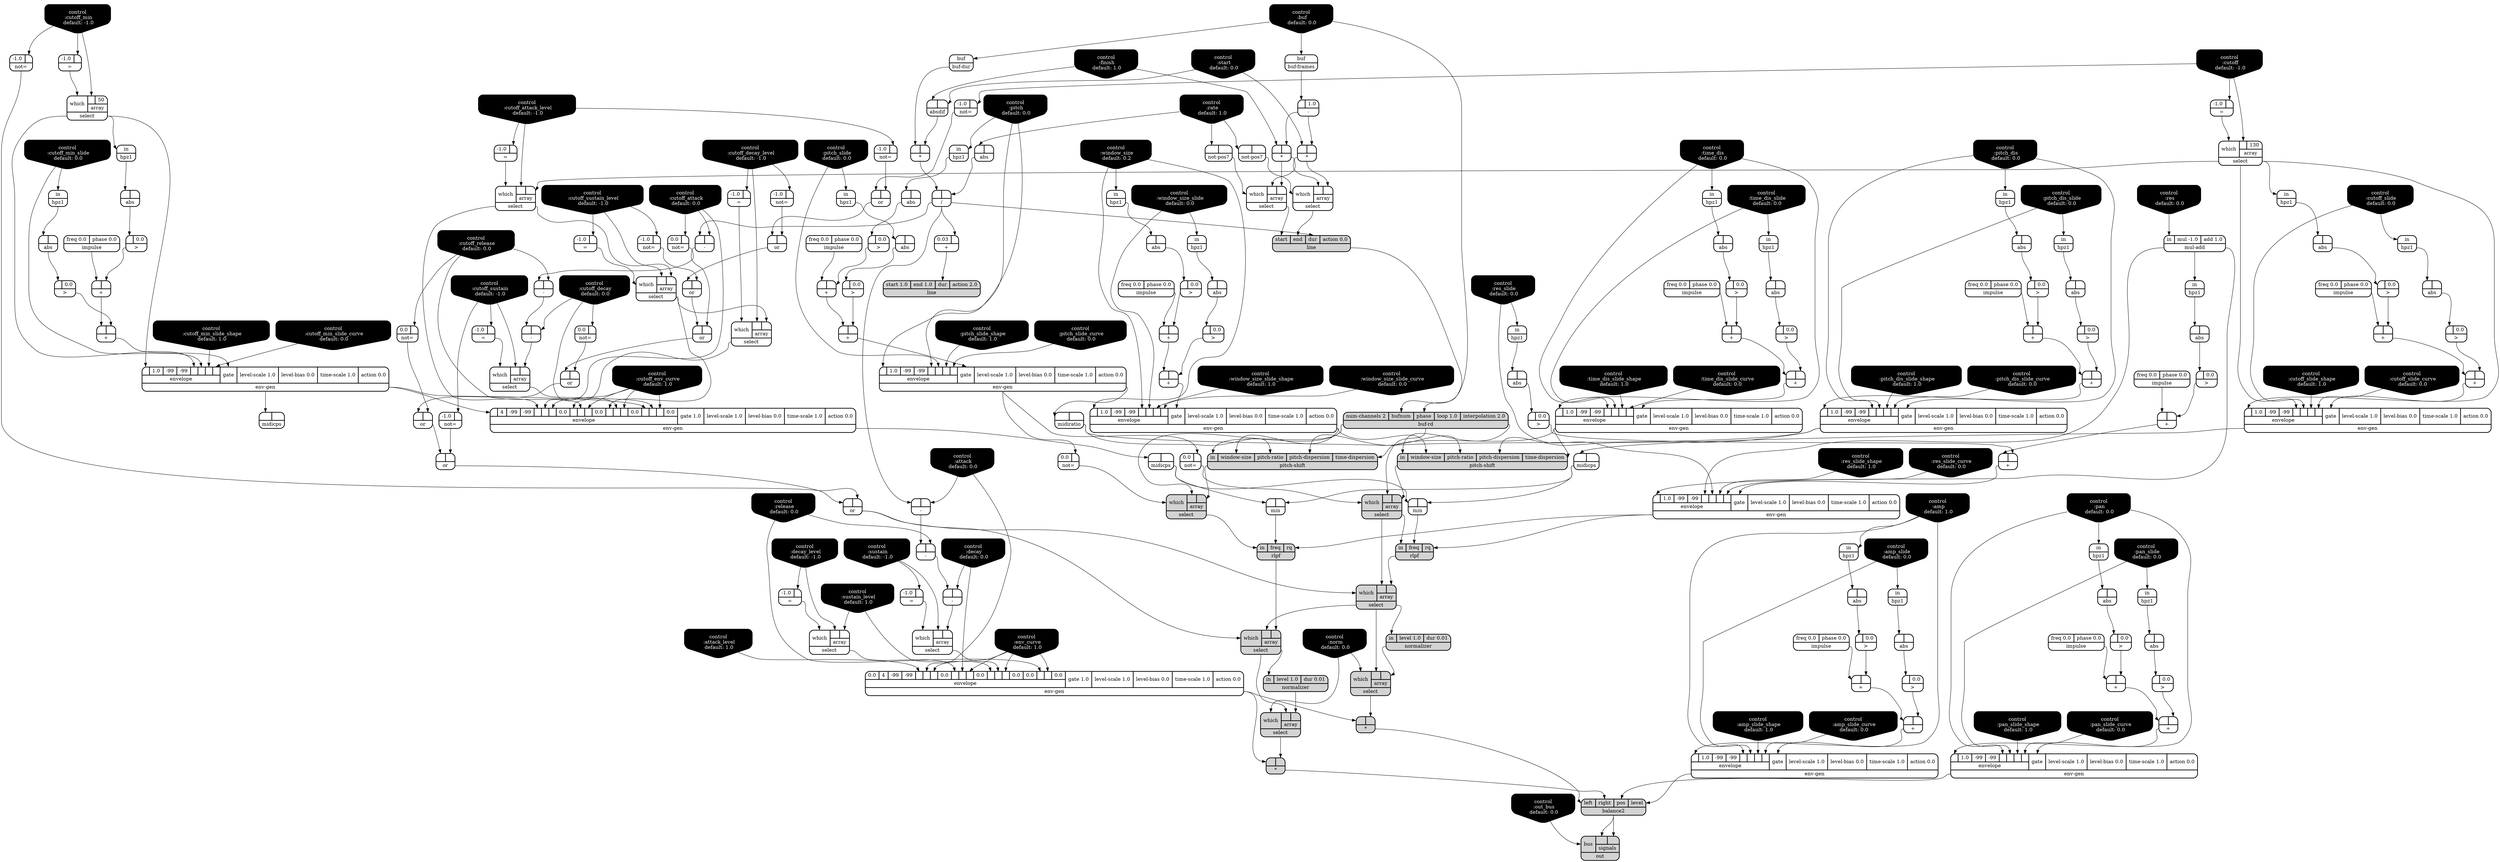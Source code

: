 digraph synthdef {
76 [label = "{{ <a> |<b> } |<__UG_NAME__>* }" style="bold, rounded" shape=record rankdir=LR];
77 [label = "{{ <a> |<b> } |<__UG_NAME__>* }" style="bold, rounded" shape=record rankdir=LR];
83 [label = "{{ <a> |<b> } |<__UG_NAME__>* }" style="bold, rounded" shape=record rankdir=LR];
222 [label = "{{ <a> |<b> } |<__UG_NAME__>* }" style="filled, bold, rounded"  shape=record rankdir=LR];
223 [label = "{{ <a> |<b> } |<__UG_NAME__>* }" style="filled, bold, rounded"  shape=record rankdir=LR];
66 [label = "{{ <a> |<b> } |<__UG_NAME__>+ }" style="bold, rounded" shape=record rankdir=LR];
70 [label = "{{ <a> |<b> } |<__UG_NAME__>+ }" style="bold, rounded" shape=record rankdir=LR];
92 [label = "{{ <a> |<b> } |<__UG_NAME__>+ }" style="bold, rounded" shape=record rankdir=LR];
96 [label = "{{ <a> |<b> } |<__UG_NAME__>+ }" style="bold, rounded" shape=record rankdir=LR];
103 [label = "{{ <a> |<b> } |<__UG_NAME__>+ }" style="bold, rounded" shape=record rankdir=LR];
107 [label = "{{ <a> |<b> } |<__UG_NAME__>+ }" style="bold, rounded" shape=record rankdir=LR];
113 [label = "{{ <a> |<b> } |<__UG_NAME__>+ }" style="bold, rounded" shape=record rankdir=LR];
117 [label = "{{ <a> |<b> } |<__UG_NAME__>+ }" style="bold, rounded" shape=record rankdir=LR];
127 [label = "{{ <a> |<b> } |<__UG_NAME__>+ }" style="bold, rounded" shape=record rankdir=LR];
131 [label = "{{ <a> |<b> } |<__UG_NAME__>+ }" style="bold, rounded" shape=record rankdir=LR];
149 [label = "{{ <a> |<b> } |<__UG_NAME__>+ }" style="bold, rounded" shape=record rankdir=LR];
153 [label = "{{ <a> |<b> } |<__UG_NAME__>+ }" style="bold, rounded" shape=record rankdir=LR];
162 [label = "{{ <a> |<b> } |<__UG_NAME__>+ }" style="bold, rounded" shape=record rankdir=LR];
165 [label = "{{ <a> |<b> } |<__UG_NAME__>+ }" style="bold, rounded" shape=record rankdir=LR];
181 [label = "{{ <a> |<b> } |<__UG_NAME__>+ }" style="bold, rounded" shape=record rankdir=LR];
186 [label = "{{ <a> |<b> } |<__UG_NAME__>+ }" style="bold, rounded" shape=record rankdir=LR];
192 [label = "{{ <a> |<b> } |<__UG_NAME__>+ }" style="bold, rounded" shape=record rankdir=LR];
196 [label = "{{ <a> |<b> } |<__UG_NAME__>+ }" style="bold, rounded" shape=record rankdir=LR];
229 [label = "{{ <a> 0.03|<b> } |<__UG_NAME__>+ }" style="bold, rounded" shape=record rankdir=LR];
75 [label = "{{ <a> |<b> 1.0} |<__UG_NAME__>- }" style="bold, rounded" shape=record rankdir=LR];
140 [label = "{{ <a> |<b> } |<__UG_NAME__>- }" style="bold, rounded" shape=record rankdir=LR];
141 [label = "{{ <a> |<b> } |<__UG_NAME__>- }" style="bold, rounded" shape=record rankdir=LR];
142 [label = "{{ <a> |<b> } |<__UG_NAME__>- }" style="bold, rounded" shape=record rankdir=LR];
210 [label = "{{ <a> |<b> } |<__UG_NAME__>- }" style="bold, rounded" shape=record rankdir=LR];
211 [label = "{{ <a> |<b> } |<__UG_NAME__>- }" style="bold, rounded" shape=record rankdir=LR];
217 [label = "{{ <a> |<b> } |<__UG_NAME__>- }" style="bold, rounded" shape=record rankdir=LR];
85 [label = "{{ <a> |<b> } |<__UG_NAME__>/ }" style="bold, rounded" shape=record rankdir=LR];
59 [label = "{{ <a> -1.0|<b> } |<__UG_NAME__>= }" style="bold, rounded" shape=record rankdir=LR];
122 [label = "{{ <a> -1.0|<b> } |<__UG_NAME__>= }" style="bold, rounded" shape=record rankdir=LR];
133 [label = "{{ <a> -1.0|<b> } |<__UG_NAME__>= }" style="bold, rounded" shape=record rankdir=LR];
135 [label = "{{ <a> -1.0|<b> } |<__UG_NAME__>= }" style="bold, rounded" shape=record rankdir=LR];
136 [label = "{{ <a> -1.0|<b> } |<__UG_NAME__>= }" style="bold, rounded" shape=record rankdir=LR];
139 [label = "{{ <a> -1.0|<b> } |<__UG_NAME__>= }" style="bold, rounded" shape=record rankdir=LR];
168 [label = "{{ <a> -1.0|<b> } |<__UG_NAME__>= }" style="bold, rounded" shape=record rankdir=LR];
216 [label = "{{ <a> -1.0|<b> } |<__UG_NAME__>= }" style="bold, rounded" shape=record rankdir=LR];
65 [label = "{{ <a> |<b> 0.0} |<__UG_NAME__>\> }" style="bold, rounded" shape=record rankdir=LR];
69 [label = "{{ <a> |<b> 0.0} |<__UG_NAME__>\> }" style="bold, rounded" shape=record rankdir=LR];
91 [label = "{{ <a> |<b> 0.0} |<__UG_NAME__>\> }" style="bold, rounded" shape=record rankdir=LR];
95 [label = "{{ <a> |<b> 0.0} |<__UG_NAME__>\> }" style="bold, rounded" shape=record rankdir=LR];
102 [label = "{{ <a> |<b> 0.0} |<__UG_NAME__>\> }" style="bold, rounded" shape=record rankdir=LR];
106 [label = "{{ <a> |<b> 0.0} |<__UG_NAME__>\> }" style="bold, rounded" shape=record rankdir=LR];
112 [label = "{{ <a> |<b> 0.0} |<__UG_NAME__>\> }" style="bold, rounded" shape=record rankdir=LR];
116 [label = "{{ <a> |<b> 0.0} |<__UG_NAME__>\> }" style="bold, rounded" shape=record rankdir=LR];
126 [label = "{{ <a> |<b> 0.0} |<__UG_NAME__>\> }" style="bold, rounded" shape=record rankdir=LR];
130 [label = "{{ <a> |<b> 0.0} |<__UG_NAME__>\> }" style="bold, rounded" shape=record rankdir=LR];
148 [label = "{{ <a> |<b> 0.0} |<__UG_NAME__>\> }" style="bold, rounded" shape=record rankdir=LR];
152 [label = "{{ <a> |<b> 0.0} |<__UG_NAME__>\> }" style="bold, rounded" shape=record rankdir=LR];
161 [label = "{{ <a> |<b> 0.0} |<__UG_NAME__>\> }" style="bold, rounded" shape=record rankdir=LR];
164 [label = "{{ <a> |<b> 0.0} |<__UG_NAME__>\> }" style="bold, rounded" shape=record rankdir=LR];
176 [label = "{{ <a> |<b> 0.0} |<__UG_NAME__>\> }" style="bold, rounded" shape=record rankdir=LR];
180 [label = "{{ <a> |<b> 0.0} |<__UG_NAME__>\> }" style="bold, rounded" shape=record rankdir=LR];
185 [label = "{{ <a> |<b> 0.0} |<__UG_NAME__>\> }" style="bold, rounded" shape=record rankdir=LR];
195 [label = "{{ <a> |<b> 0.0} |<__UG_NAME__>\> }" style="bold, rounded" shape=record rankdir=LR];
64 [label = "{{ <a> |<b> } |<__UG_NAME__>abs }" style="bold, rounded" shape=record rankdir=LR];
68 [label = "{{ <a> |<b> } |<__UG_NAME__>abs }" style="bold, rounded" shape=record rankdir=LR];
84 [label = "{{ <a> |<b> } |<__UG_NAME__>abs }" style="bold, rounded" shape=record rankdir=LR];
90 [label = "{{ <a> |<b> } |<__UG_NAME__>abs }" style="bold, rounded" shape=record rankdir=LR];
94 [label = "{{ <a> |<b> } |<__UG_NAME__>abs }" style="bold, rounded" shape=record rankdir=LR];
101 [label = "{{ <a> |<b> } |<__UG_NAME__>abs }" style="bold, rounded" shape=record rankdir=LR];
105 [label = "{{ <a> |<b> } |<__UG_NAME__>abs }" style="bold, rounded" shape=record rankdir=LR];
111 [label = "{{ <a> |<b> } |<__UG_NAME__>abs }" style="bold, rounded" shape=record rankdir=LR];
115 [label = "{{ <a> |<b> } |<__UG_NAME__>abs }" style="bold, rounded" shape=record rankdir=LR];
125 [label = "{{ <a> |<b> } |<__UG_NAME__>abs }" style="bold, rounded" shape=record rankdir=LR];
129 [label = "{{ <a> |<b> } |<__UG_NAME__>abs }" style="bold, rounded" shape=record rankdir=LR];
147 [label = "{{ <a> |<b> } |<__UG_NAME__>abs }" style="bold, rounded" shape=record rankdir=LR];
151 [label = "{{ <a> |<b> } |<__UG_NAME__>abs }" style="bold, rounded" shape=record rankdir=LR];
160 [label = "{{ <a> |<b> } |<__UG_NAME__>abs }" style="bold, rounded" shape=record rankdir=LR];
163 [label = "{{ <a> |<b> } |<__UG_NAME__>abs }" style="bold, rounded" shape=record rankdir=LR];
175 [label = "{{ <a> |<b> } |<__UG_NAME__>abs }" style="bold, rounded" shape=record rankdir=LR];
179 [label = "{{ <a> |<b> } |<__UG_NAME__>abs }" style="bold, rounded" shape=record rankdir=LR];
184 [label = "{{ <a> |<b> } |<__UG_NAME__>abs }" style="bold, rounded" shape=record rankdir=LR];
194 [label = "{{ <a> |<b> } |<__UG_NAME__>abs }" style="bold, rounded" shape=record rankdir=LR];
82 [label = "{{ <a> |<b> } |<__UG_NAME__>absdif }" style="bold, rounded" shape=record rankdir=LR];
226 [label = "{{ <left> left|<right> right|<pos> pos|<level> level} |<__UG_NAME__>balance2 }" style="filled, bold, rounded"  shape=record rankdir=LR];
81 [label = "{{ <buf> buf} |<__UG_NAME__>buf-dur }" style="bold, rounded" shape=record rankdir=LR];
74 [label = "{{ <buf> buf} |<__UG_NAME__>buf-frames }" style="bold, rounded" shape=record rankdir=LR];
87 [label = "{{ <num____channels> num-channels 2|<bufnum> bufnum|<phase> phase|<loop> loop 1.0|<interpolation> interpolation 2.0} |<__UG_NAME__>buf-rd }" style="filled, bold, rounded"  shape=record rankdir=LR];
0 [label = "control
 :buf
 default: 0.0" shape=invhouse style="rounded, filled, bold" fillcolor=black fontcolor=white ]; 
1 [label = "control
 :amp
 default: 1.0" shape=invhouse style="rounded, filled, bold" fillcolor=black fontcolor=white ]; 
2 [label = "control
 :amp_slide
 default: 0.0" shape=invhouse style="rounded, filled, bold" fillcolor=black fontcolor=white ]; 
3 [label = "control
 :amp_slide_shape
 default: 1.0" shape=invhouse style="rounded, filled, bold" fillcolor=black fontcolor=white ]; 
4 [label = "control
 :amp_slide_curve
 default: 0.0" shape=invhouse style="rounded, filled, bold" fillcolor=black fontcolor=white ]; 
5 [label = "control
 :pan
 default: 0.0" shape=invhouse style="rounded, filled, bold" fillcolor=black fontcolor=white ]; 
6 [label = "control
 :pan_slide
 default: 0.0" shape=invhouse style="rounded, filled, bold" fillcolor=black fontcolor=white ]; 
7 [label = "control
 :pan_slide_shape
 default: 1.0" shape=invhouse style="rounded, filled, bold" fillcolor=black fontcolor=white ]; 
8 [label = "control
 :pan_slide_curve
 default: 0.0" shape=invhouse style="rounded, filled, bold" fillcolor=black fontcolor=white ]; 
9 [label = "control
 :cutoff
 default: -1.0" shape=invhouse style="rounded, filled, bold" fillcolor=black fontcolor=white ]; 
10 [label = "control
 :cutoff_slide
 default: 0.0" shape=invhouse style="rounded, filled, bold" fillcolor=black fontcolor=white ]; 
11 [label = "control
 :cutoff_slide_shape
 default: 1.0" shape=invhouse style="rounded, filled, bold" fillcolor=black fontcolor=white ]; 
12 [label = "control
 :cutoff_slide_curve
 default: 0.0" shape=invhouse style="rounded, filled, bold" fillcolor=black fontcolor=white ]; 
13 [label = "control
 :cutoff_attack
 default: 0.0" shape=invhouse style="rounded, filled, bold" fillcolor=black fontcolor=white ]; 
14 [label = "control
 :cutoff_sustain
 default: -1.0" shape=invhouse style="rounded, filled, bold" fillcolor=black fontcolor=white ]; 
15 [label = "control
 :cutoff_decay
 default: 0.0" shape=invhouse style="rounded, filled, bold" fillcolor=black fontcolor=white ]; 
16 [label = "control
 :cutoff_release
 default: 0.0" shape=invhouse style="rounded, filled, bold" fillcolor=black fontcolor=white ]; 
17 [label = "control
 :cutoff_min
 default: -1.0" shape=invhouse style="rounded, filled, bold" fillcolor=black fontcolor=white ]; 
18 [label = "control
 :cutoff_min_slide
 default: 0.0" shape=invhouse style="rounded, filled, bold" fillcolor=black fontcolor=white ]; 
19 [label = "control
 :cutoff_min_slide_shape
 default: 1.0" shape=invhouse style="rounded, filled, bold" fillcolor=black fontcolor=white ]; 
20 [label = "control
 :cutoff_min_slide_curve
 default: 0.0" shape=invhouse style="rounded, filled, bold" fillcolor=black fontcolor=white ]; 
21 [label = "control
 :cutoff_attack_level
 default: -1.0" shape=invhouse style="rounded, filled, bold" fillcolor=black fontcolor=white ]; 
22 [label = "control
 :cutoff_decay_level
 default: -1.0" shape=invhouse style="rounded, filled, bold" fillcolor=black fontcolor=white ]; 
23 [label = "control
 :cutoff_sustain_level
 default: -1.0" shape=invhouse style="rounded, filled, bold" fillcolor=black fontcolor=white ]; 
24 [label = "control
 :cutoff_env_curve
 default: 1.0" shape=invhouse style="rounded, filled, bold" fillcolor=black fontcolor=white ]; 
25 [label = "control
 :res
 default: 0.0" shape=invhouse style="rounded, filled, bold" fillcolor=black fontcolor=white ]; 
26 [label = "control
 :res_slide
 default: 0.0" shape=invhouse style="rounded, filled, bold" fillcolor=black fontcolor=white ]; 
27 [label = "control
 :res_slide_shape
 default: 1.0" shape=invhouse style="rounded, filled, bold" fillcolor=black fontcolor=white ]; 
28 [label = "control
 :res_slide_curve
 default: 0.0" shape=invhouse style="rounded, filled, bold" fillcolor=black fontcolor=white ]; 
29 [label = "control
 :attack
 default: 0.0" shape=invhouse style="rounded, filled, bold" fillcolor=black fontcolor=white ]; 
30 [label = "control
 :decay
 default: 0.0" shape=invhouse style="rounded, filled, bold" fillcolor=black fontcolor=white ]; 
31 [label = "control
 :sustain
 default: -1.0" shape=invhouse style="rounded, filled, bold" fillcolor=black fontcolor=white ]; 
32 [label = "control
 :release
 default: 0.0" shape=invhouse style="rounded, filled, bold" fillcolor=black fontcolor=white ]; 
33 [label = "control
 :attack_level
 default: 1.0" shape=invhouse style="rounded, filled, bold" fillcolor=black fontcolor=white ]; 
34 [label = "control
 :decay_level
 default: -1.0" shape=invhouse style="rounded, filled, bold" fillcolor=black fontcolor=white ]; 
35 [label = "control
 :sustain_level
 default: 1.0" shape=invhouse style="rounded, filled, bold" fillcolor=black fontcolor=white ]; 
36 [label = "control
 :env_curve
 default: 1.0" shape=invhouse style="rounded, filled, bold" fillcolor=black fontcolor=white ]; 
37 [label = "control
 :rate
 default: 1.0" shape=invhouse style="rounded, filled, bold" fillcolor=black fontcolor=white ]; 
38 [label = "control
 :start
 default: 0.0" shape=invhouse style="rounded, filled, bold" fillcolor=black fontcolor=white ]; 
39 [label = "control
 :finish
 default: 1.0" shape=invhouse style="rounded, filled, bold" fillcolor=black fontcolor=white ]; 
40 [label = "control
 :norm
 default: 0.0" shape=invhouse style="rounded, filled, bold" fillcolor=black fontcolor=white ]; 
41 [label = "control
 :pitch
 default: 0.0" shape=invhouse style="rounded, filled, bold" fillcolor=black fontcolor=white ]; 
42 [label = "control
 :pitch_slide
 default: 0.0" shape=invhouse style="rounded, filled, bold" fillcolor=black fontcolor=white ]; 
43 [label = "control
 :pitch_slide_shape
 default: 1.0" shape=invhouse style="rounded, filled, bold" fillcolor=black fontcolor=white ]; 
44 [label = "control
 :pitch_slide_curve
 default: 0.0" shape=invhouse style="rounded, filled, bold" fillcolor=black fontcolor=white ]; 
45 [label = "control
 :window_size
 default: 0.2" shape=invhouse style="rounded, filled, bold" fillcolor=black fontcolor=white ]; 
46 [label = "control
 :window_size_slide
 default: 0.0" shape=invhouse style="rounded, filled, bold" fillcolor=black fontcolor=white ]; 
47 [label = "control
 :window_size_slide_shape
 default: 1.0" shape=invhouse style="rounded, filled, bold" fillcolor=black fontcolor=white ]; 
48 [label = "control
 :window_size_slide_curve
 default: 0.0" shape=invhouse style="rounded, filled, bold" fillcolor=black fontcolor=white ]; 
49 [label = "control
 :pitch_dis
 default: 0.0" shape=invhouse style="rounded, filled, bold" fillcolor=black fontcolor=white ]; 
50 [label = "control
 :pitch_dis_slide
 default: 0.0" shape=invhouse style="rounded, filled, bold" fillcolor=black fontcolor=white ]; 
51 [label = "control
 :pitch_dis_slide_shape
 default: 1.0" shape=invhouse style="rounded, filled, bold" fillcolor=black fontcolor=white ]; 
52 [label = "control
 :pitch_dis_slide_curve
 default: 0.0" shape=invhouse style="rounded, filled, bold" fillcolor=black fontcolor=white ]; 
53 [label = "control
 :time_dis
 default: 0.0" shape=invhouse style="rounded, filled, bold" fillcolor=black fontcolor=white ]; 
54 [label = "control
 :time_dis_slide
 default: 0.0" shape=invhouse style="rounded, filled, bold" fillcolor=black fontcolor=white ]; 
55 [label = "control
 :time_dis_slide_shape
 default: 1.0" shape=invhouse style="rounded, filled, bold" fillcolor=black fontcolor=white ]; 
56 [label = "control
 :time_dis_slide_curve
 default: 0.0" shape=invhouse style="rounded, filled, bold" fillcolor=black fontcolor=white ]; 
57 [label = "control
 :out_bus
 default: 0.0" shape=invhouse style="rounded, filled, bold" fillcolor=black fontcolor=white ]; 
71 [label = "{{ {{<envelope___control___0>|1.0|-99|-99|<envelope___control___4>|<envelope___control___5>|<envelope___control___6>|<envelope___control___7>}|envelope}|<gate> gate|<level____scale> level-scale 1.0|<level____bias> level-bias 0.0|<time____scale> time-scale 1.0|<action> action 0.0} |<__UG_NAME__>env-gen }" style="bold, rounded" shape=record rankdir=LR];
97 [label = "{{ {{<envelope___control___0>|1.0|-99|-99|<envelope___control___4>|<envelope___control___5>|<envelope___control___6>|<envelope___control___7>}|envelope}|<gate> gate|<level____scale> level-scale 1.0|<level____bias> level-bias 0.0|<time____scale> time-scale 1.0|<action> action 0.0} |<__UG_NAME__>env-gen }" style="bold, rounded" shape=record rankdir=LR];
108 [label = "{{ {{<envelope___control___0>|1.0|-99|-99|<envelope___control___4>|<envelope___control___5>|<envelope___control___6>|<envelope___control___7>}|envelope}|<gate> gate|<level____scale> level-scale 1.0|<level____bias> level-bias 0.0|<time____scale> time-scale 1.0|<action> action 0.0} |<__UG_NAME__>env-gen }" style="bold, rounded" shape=record rankdir=LR];
118 [label = "{{ {{<envelope___control___0>|1.0|-99|-99|<envelope___control___4>|<envelope___control___5>|<envelope___control___6>|<envelope___control___7>}|envelope}|<gate> gate|<level____scale> level-scale 1.0|<level____bias> level-bias 0.0|<time____scale> time-scale 1.0|<action> action 0.0} |<__UG_NAME__>env-gen }" style="bold, rounded" shape=record rankdir=LR];
132 [label = "{{ {{<envelope___select___0>|1.0|-99|-99|<envelope___select___4>|<envelope___control___5>|<envelope___control___6>|<envelope___control___7>}|envelope}|<gate> gate|<level____scale> level-scale 1.0|<level____bias> level-bias 0.0|<time____scale> time-scale 1.0|<action> action 0.0} |<__UG_NAME__>env-gen }" style="bold, rounded" shape=record rankdir=LR];
144 [label = "{{ {{<envelope___env____gen___0>|4|-99|-99|<envelope___select___4>|<envelope___control___5>|<envelope___control___6>|0.0|<envelope___select___8>|<envelope___control___9>|<envelope___control___10>|0.0|<envelope___select___12>|<envelope___select___13>|<envelope___control___14>|0.0|<envelope___env____gen___16>|<envelope___control___17>|<envelope___control___18>|0.0}|envelope}|<gate> gate 1.0|<level____scale> level-scale 1.0|<level____bias> level-bias 0.0|<time____scale> time-scale 1.0|<action> action 0.0} |<__UG_NAME__>env-gen }" style="bold, rounded" shape=record rankdir=LR];
154 [label = "{{ {{<envelope___select___0>|1.0|-99|-99|<envelope___select___4>|<envelope___control___5>|<envelope___control___6>|<envelope___control___7>}|envelope}|<gate> gate|<level____scale> level-scale 1.0|<level____bias> level-bias 0.0|<time____scale> time-scale 1.0|<action> action 0.0} |<__UG_NAME__>env-gen }" style="bold, rounded" shape=record rankdir=LR];
166 [label = "{{ {{<envelope___mul____add___0>|1.0|-99|-99|<envelope___mul____add___4>|<envelope___control___5>|<envelope___control___6>|<envelope___control___7>}|envelope}|<gate> gate|<level____scale> level-scale 1.0|<level____bias> level-bias 0.0|<time____scale> time-scale 1.0|<action> action 0.0} |<__UG_NAME__>env-gen }" style="bold, rounded" shape=record rankdir=LR];
219 [label = "{{ {{0.0|4|-99|-99|<envelope___control___4>|<envelope___control___5>|<envelope___control___6>|0.0|<envelope___select___8>|<envelope___control___9>|<envelope___control___10>|0.0|<envelope___control___12>|<envelope___select___13>|<envelope___control___14>|0.0|0.0|<envelope___control___17>|<envelope___control___18>|0.0}|envelope}|<gate> gate 1.0|<level____scale> level-scale 1.0|<level____bias> level-bias 0.0|<time____scale> time-scale 1.0|<action> action 0.0} |<__UG_NAME__>env-gen }" style="bold, rounded" shape=record rankdir=LR];
224 [label = "{{ {{<envelope___control___0>|1.0|-99|-99|<envelope___control___4>|<envelope___control___5>|<envelope___control___6>|<envelope___control___7>}|envelope}|<gate> gate|<level____scale> level-scale 1.0|<level____bias> level-bias 0.0|<time____scale> time-scale 1.0|<action> action 0.0} |<__UG_NAME__>env-gen }" style="bold, rounded" shape=record rankdir=LR];
225 [label = "{{ {{<envelope___control___0>|1.0|-99|-99|<envelope___control___4>|<envelope___control___5>|<envelope___control___6>|<envelope___control___7>}|envelope}|<gate> gate|<level____scale> level-scale 1.0|<level____bias> level-bias 0.0|<time____scale> time-scale 1.0|<action> action 0.0} |<__UG_NAME__>env-gen }" style="bold, rounded" shape=record rankdir=LR];
58 [label = "{{ <in> in} |<__UG_NAME__>hpz1 }" style="bold, rounded" shape=record rankdir=LR];
61 [label = "{{ <in> in} |<__UG_NAME__>hpz1 }" style="bold, rounded" shape=record rankdir=LR];
63 [label = "{{ <in> in} |<__UG_NAME__>hpz1 }" style="bold, rounded" shape=record rankdir=LR];
67 [label = "{{ <in> in} |<__UG_NAME__>hpz1 }" style="bold, rounded" shape=record rankdir=LR];
89 [label = "{{ <in> in} |<__UG_NAME__>hpz1 }" style="bold, rounded" shape=record rankdir=LR];
93 [label = "{{ <in> in} |<__UG_NAME__>hpz1 }" style="bold, rounded" shape=record rankdir=LR];
100 [label = "{{ <in> in} |<__UG_NAME__>hpz1 }" style="bold, rounded" shape=record rankdir=LR];
104 [label = "{{ <in> in} |<__UG_NAME__>hpz1 }" style="bold, rounded" shape=record rankdir=LR];
110 [label = "{{ <in> in} |<__UG_NAME__>hpz1 }" style="bold, rounded" shape=record rankdir=LR];
114 [label = "{{ <in> in} |<__UG_NAME__>hpz1 }" style="bold, rounded" shape=record rankdir=LR];
124 [label = "{{ <in> in} |<__UG_NAME__>hpz1 }" style="bold, rounded" shape=record rankdir=LR];
128 [label = "{{ <in> in} |<__UG_NAME__>hpz1 }" style="bold, rounded" shape=record rankdir=LR];
150 [label = "{{ <in> in} |<__UG_NAME__>hpz1 }" style="bold, rounded" shape=record rankdir=LR];
159 [label = "{{ <in> in} |<__UG_NAME__>hpz1 }" style="bold, rounded" shape=record rankdir=LR];
174 [label = "{{ <in> in} |<__UG_NAME__>hpz1 }" style="bold, rounded" shape=record rankdir=LR];
178 [label = "{{ <in> in} |<__UG_NAME__>hpz1 }" style="bold, rounded" shape=record rankdir=LR];
183 [label = "{{ <in> in} |<__UG_NAME__>hpz1 }" style="bold, rounded" shape=record rankdir=LR];
193 [label = "{{ <in> in} |<__UG_NAME__>hpz1 }" style="bold, rounded" shape=record rankdir=LR];
62 [label = "{{ <freq> freq 0.0|<phase> phase 0.0} |<__UG_NAME__>impulse }" style="bold, rounded" shape=record rankdir=LR];
88 [label = "{{ <freq> freq 0.0|<phase> phase 0.0} |<__UG_NAME__>impulse }" style="bold, rounded" shape=record rankdir=LR];
99 [label = "{{ <freq> freq 0.0|<phase> phase 0.0} |<__UG_NAME__>impulse }" style="bold, rounded" shape=record rankdir=LR];
109 [label = "{{ <freq> freq 0.0|<phase> phase 0.0} |<__UG_NAME__>impulse }" style="bold, rounded" shape=record rankdir=LR];
121 [label = "{{ <freq> freq 0.0|<phase> phase 0.0} |<__UG_NAME__>impulse }" style="bold, rounded" shape=record rankdir=LR];
146 [label = "{{ <freq> freq 0.0|<phase> phase 0.0} |<__UG_NAME__>impulse }" style="bold, rounded" shape=record rankdir=LR];
157 [label = "{{ <freq> freq 0.0|<phase> phase 0.0} |<__UG_NAME__>impulse }" style="bold, rounded" shape=record rankdir=LR];
177 [label = "{{ <freq> freq 0.0|<phase> phase 0.0} |<__UG_NAME__>impulse }" style="bold, rounded" shape=record rankdir=LR];
182 [label = "{{ <freq> freq 0.0|<phase> phase 0.0} |<__UG_NAME__>impulse }" style="bold, rounded" shape=record rankdir=LR];
86 [label = "{{ <start> start|<end> end|<dur> dur|<action> action 0.0} |<__UG_NAME__>line }" style="filled, bold, rounded"  shape=record rankdir=LR];
230 [label = "{{ <start> start 1.0|<end> end 1.0|<dur> dur|<action> action 2.0} |<__UG_NAME__>line }" style="filled, bold, rounded"  shape=record rankdir=LR];
145 [label = "{{ <a> |<b> } |<__UG_NAME__>midicps }" style="bold, rounded" shape=record rankdir=LR];
155 [label = "{{ <a> |<b> } |<__UG_NAME__>midicps }" style="bold, rounded" shape=record rankdir=LR];
228 [label = "{{ <a> |<b> } |<__UG_NAME__>midicps }" style="bold, rounded" shape=record rankdir=LR];
98 [label = "{{ <a> |<b> } |<__UG_NAME__>midiratio }" style="bold, rounded" shape=record rankdir=LR];
156 [label = "{{ <a> |<b> } |<__UG_NAME__>min }" style="bold, rounded" shape=record rankdir=LR];
190 [label = "{{ <a> |<b> } |<__UG_NAME__>min }" style="bold, rounded" shape=record rankdir=LR];
158 [label = "{{ <in> in|<mul> mul -1.0|<add> add 1.0} |<__UG_NAME__>mul-add }" style="bold, rounded" shape=record rankdir=LR];
213 [label = "{{ <in> in|<level> level 1.0|<dur> dur 0.01} |<__UG_NAME__>normalizer }" style="filled, bold, rounded"  shape=record rankdir=LR];
220 [label = "{{ <in> in|<level> level 1.0|<dur> dur 0.01} |<__UG_NAME__>normalizer }" style="filled, bold, rounded"  shape=record rankdir=LR];
73 [label = "{{ <a> |<b> } |<__UG_NAME__>not-pos? }" style="bold, rounded" shape=record rankdir=LR];
79 [label = "{{ <a> |<b> } |<__UG_NAME__>not-pos? }" style="bold, rounded" shape=record rankdir=LR];
72 [label = "{{ <a> 0.0|<b> } |<__UG_NAME__>not= }" style="bold, rounded" shape=record rankdir=LR];
169 [label = "{{ <a> -1.0|<b> } |<__UG_NAME__>not= }" style="bold, rounded" shape=record rankdir=LR];
170 [label = "{{ <a> -1.0|<b> } |<__UG_NAME__>not= }" style="bold, rounded" shape=record rankdir=LR];
172 [label = "{{ <a> -1.0|<b> } |<__UG_NAME__>not= }" style="bold, rounded" shape=record rankdir=LR];
187 [label = "{{ <a> 0.0|<b> } |<__UG_NAME__>not= }" style="bold, rounded" shape=record rankdir=LR];
197 [label = "{{ <a> -1.0|<b> } |<__UG_NAME__>not= }" style="bold, rounded" shape=record rankdir=LR];
198 [label = "{{ <a> -1.0|<b> } |<__UG_NAME__>not= }" style="bold, rounded" shape=record rankdir=LR];
200 [label = "{{ <a> 0.0|<b> } |<__UG_NAME__>not= }" style="bold, rounded" shape=record rankdir=LR];
202 [label = "{{ <a> 0.0|<b> } |<__UG_NAME__>not= }" style="bold, rounded" shape=record rankdir=LR];
204 [label = "{{ <a> 0.0|<b> } |<__UG_NAME__>not= }" style="bold, rounded" shape=record rankdir=LR];
206 [label = "{{ <a> -1.0|<b> } |<__UG_NAME__>not= }" style="bold, rounded" shape=record rankdir=LR];
171 [label = "{{ <a> |<b> } |<__UG_NAME__>or }" style="bold, rounded" shape=record rankdir=LR];
173 [label = "{{ <a> |<b> } |<__UG_NAME__>or }" style="bold, rounded" shape=record rankdir=LR];
199 [label = "{{ <a> |<b> } |<__UG_NAME__>or }" style="bold, rounded" shape=record rankdir=LR];
201 [label = "{{ <a> |<b> } |<__UG_NAME__>or }" style="bold, rounded" shape=record rankdir=LR];
203 [label = "{{ <a> |<b> } |<__UG_NAME__>or }" style="bold, rounded" shape=record rankdir=LR];
205 [label = "{{ <a> |<b> } |<__UG_NAME__>or }" style="bold, rounded" shape=record rankdir=LR];
207 [label = "{{ <a> |<b> } |<__UG_NAME__>or }" style="bold, rounded" shape=record rankdir=LR];
208 [label = "{{ <a> |<b> } |<__UG_NAME__>or }" style="bold, rounded" shape=record rankdir=LR];
227 [label = "{{ <bus> bus|{{<signals___balance2___0>|<signals___balance2___1>}|signals}} |<__UG_NAME__>out }" style="filled, bold, rounded"  shape=record rankdir=LR];
119 [label = "{{ <in> in|<window____size> window-size|<pitch____ratio> pitch-ratio|<pitch____dispersion> pitch-dispersion|<time____dispersion> time-dispersion} |<__UG_NAME__>pitch-shift }" style="filled, bold, rounded"  shape=record rankdir=LR];
188 [label = "{{ <in> in|<window____size> window-size|<pitch____ratio> pitch-ratio|<pitch____dispersion> pitch-dispersion|<time____dispersion> time-dispersion} |<__UG_NAME__>pitch-shift }" style="filled, bold, rounded"  shape=record rankdir=LR];
167 [label = "{{ <in> in|<freq> freq|<rq> rq} |<__UG_NAME__>rlpf }" style="filled, bold, rounded"  shape=record rankdir=LR];
191 [label = "{{ <in> in|<freq> freq|<rq> rq} |<__UG_NAME__>rlpf }" style="filled, bold, rounded"  shape=record rankdir=LR];
60 [label = "{{ <which> which|{{<array___control___0>|130}|array}} |<__UG_NAME__>select }" style="bold, rounded" shape=record rankdir=LR];
78 [label = "{{ <which> which|{{<array___binary____op____u____gen___0>|<array___binary____op____u____gen___1>}|array}} |<__UG_NAME__>select }" style="bold, rounded" shape=record rankdir=LR];
80 [label = "{{ <which> which|{{<array___binary____op____u____gen___0>|<array___binary____op____u____gen___1>}|array}} |<__UG_NAME__>select }" style="bold, rounded" shape=record rankdir=LR];
120 [label = "{{ <which> which|{{<array___buf____rd___0>|<array___pitch____shift___1>}|array}} |<__UG_NAME__>select }" style="filled, bold, rounded"  shape=record rankdir=LR];
123 [label = "{{ <which> which|{{<array___control___0>|50}|array}} |<__UG_NAME__>select }" style="bold, rounded" shape=record rankdir=LR];
134 [label = "{{ <which> which|{{<array___control___0>|<array___select___1>}|array}} |<__UG_NAME__>select }" style="bold, rounded" shape=record rankdir=LR];
137 [label = "{{ <which> which|{{<array___control___0>|<array___select___1>}|array}} |<__UG_NAME__>select }" style="bold, rounded" shape=record rankdir=LR];
138 [label = "{{ <which> which|{{<array___control___0>|<array___select___1>}|array}} |<__UG_NAME__>select }" style="bold, rounded" shape=record rankdir=LR];
143 [label = "{{ <which> which|{{<array___control___0>|<array___binary____op____u____gen___1>}|array}} |<__UG_NAME__>select }" style="bold, rounded" shape=record rankdir=LR];
189 [label = "{{ <which> which|{{<array___buf____rd___0>|<array___pitch____shift___1>}|array}} |<__UG_NAME__>select }" style="filled, bold, rounded"  shape=record rankdir=LR];
209 [label = "{{ <which> which|{{<array___select___0>|<array___rlpf___1>}|array}} |<__UG_NAME__>select }" style="filled, bold, rounded"  shape=record rankdir=LR];
212 [label = "{{ <which> which|{{<array___select___0>|<array___rlpf___1>}|array}} |<__UG_NAME__>select }" style="filled, bold, rounded"  shape=record rankdir=LR];
214 [label = "{{ <which> which|{{<array___select___0>|<array___normalizer___1>}|array}} |<__UG_NAME__>select }" style="filled, bold, rounded"  shape=record rankdir=LR];
215 [label = "{{ <which> which|{{<array___control___0>|<array___control___1>}|array}} |<__UG_NAME__>select }" style="bold, rounded" shape=record rankdir=LR];
218 [label = "{{ <which> which|{{<array___control___0>|<array___binary____op____u____gen___1>}|array}} |<__UG_NAME__>select }" style="bold, rounded" shape=record rankdir=LR];
221 [label = "{{ <which> which|{{<array___select___0>|<array___normalizer___1>}|array}} |<__UG_NAME__>select }" style="filled, bold, rounded"  shape=record rankdir=LR];

75:__UG_NAME__ -> 76:b ;
38:__UG_NAME__ -> 76:a ;
75:__UG_NAME__ -> 77:b ;
39:__UG_NAME__ -> 77:a ;
82:__UG_NAME__ -> 83:b ;
81:__UG_NAME__ -> 83:a ;
221:__UG_NAME__ -> 222:b ;
219:__UG_NAME__ -> 222:a ;
214:__UG_NAME__ -> 223:b ;
219:__UG_NAME__ -> 223:a ;
65:__UG_NAME__ -> 66:b ;
62:__UG_NAME__ -> 66:a ;
69:__UG_NAME__ -> 70:b ;
66:__UG_NAME__ -> 70:a ;
91:__UG_NAME__ -> 92:b ;
88:__UG_NAME__ -> 92:a ;
95:__UG_NAME__ -> 96:b ;
92:__UG_NAME__ -> 96:a ;
102:__UG_NAME__ -> 103:b ;
99:__UG_NAME__ -> 103:a ;
106:__UG_NAME__ -> 107:b ;
103:__UG_NAME__ -> 107:a ;
112:__UG_NAME__ -> 113:b ;
109:__UG_NAME__ -> 113:a ;
116:__UG_NAME__ -> 117:b ;
113:__UG_NAME__ -> 117:a ;
126:__UG_NAME__ -> 127:b ;
121:__UG_NAME__ -> 127:a ;
130:__UG_NAME__ -> 131:b ;
127:__UG_NAME__ -> 131:a ;
148:__UG_NAME__ -> 149:b ;
146:__UG_NAME__ -> 149:a ;
152:__UG_NAME__ -> 153:b ;
149:__UG_NAME__ -> 153:a ;
161:__UG_NAME__ -> 162:b ;
157:__UG_NAME__ -> 162:a ;
164:__UG_NAME__ -> 165:b ;
162:__UG_NAME__ -> 165:a ;
180:__UG_NAME__ -> 181:b ;
177:__UG_NAME__ -> 181:a ;
185:__UG_NAME__ -> 186:b ;
181:__UG_NAME__ -> 186:a ;
176:__UG_NAME__ -> 192:b ;
182:__UG_NAME__ -> 192:a ;
195:__UG_NAME__ -> 196:b ;
192:__UG_NAME__ -> 196:a ;
85:__UG_NAME__ -> 229:b ;
74:__UG_NAME__ -> 75:a ;
13:__UG_NAME__ -> 140:b ;
85:__UG_NAME__ -> 140:a ;
16:__UG_NAME__ -> 141:b ;
140:__UG_NAME__ -> 141:a ;
15:__UG_NAME__ -> 142:b ;
141:__UG_NAME__ -> 142:a ;
29:__UG_NAME__ -> 210:b ;
85:__UG_NAME__ -> 210:a ;
32:__UG_NAME__ -> 211:b ;
210:__UG_NAME__ -> 211:a ;
30:__UG_NAME__ -> 217:b ;
211:__UG_NAME__ -> 217:a ;
84:__UG_NAME__ -> 85:b ;
83:__UG_NAME__ -> 85:a ;
9:__UG_NAME__ -> 59:b ;
17:__UG_NAME__ -> 122:b ;
21:__UG_NAME__ -> 133:b ;
22:__UG_NAME__ -> 135:b ;
23:__UG_NAME__ -> 136:b ;
14:__UG_NAME__ -> 139:b ;
34:__UG_NAME__ -> 168:b ;
31:__UG_NAME__ -> 216:b ;
64:__UG_NAME__ -> 65:a ;
68:__UG_NAME__ -> 69:a ;
90:__UG_NAME__ -> 91:a ;
94:__UG_NAME__ -> 95:a ;
101:__UG_NAME__ -> 102:a ;
105:__UG_NAME__ -> 106:a ;
111:__UG_NAME__ -> 112:a ;
115:__UG_NAME__ -> 116:a ;
125:__UG_NAME__ -> 126:a ;
129:__UG_NAME__ -> 130:a ;
147:__UG_NAME__ -> 148:a ;
151:__UG_NAME__ -> 152:a ;
160:__UG_NAME__ -> 161:a ;
163:__UG_NAME__ -> 164:a ;
175:__UG_NAME__ -> 176:a ;
179:__UG_NAME__ -> 180:a ;
184:__UG_NAME__ -> 185:a ;
194:__UG_NAME__ -> 195:a ;
63:__UG_NAME__ -> 64:a ;
67:__UG_NAME__ -> 68:a ;
37:__UG_NAME__ -> 84:a ;
89:__UG_NAME__ -> 90:a ;
93:__UG_NAME__ -> 94:a ;
100:__UG_NAME__ -> 101:a ;
104:__UG_NAME__ -> 105:a ;
110:__UG_NAME__ -> 111:a ;
114:__UG_NAME__ -> 115:a ;
124:__UG_NAME__ -> 125:a ;
128:__UG_NAME__ -> 129:a ;
61:__UG_NAME__ -> 147:a ;
150:__UG_NAME__ -> 151:a ;
159:__UG_NAME__ -> 160:a ;
58:__UG_NAME__ -> 163:a ;
174:__UG_NAME__ -> 175:a ;
178:__UG_NAME__ -> 179:a ;
183:__UG_NAME__ -> 184:a ;
193:__UG_NAME__ -> 194:a ;
38:__UG_NAME__ -> 82:b ;
39:__UG_NAME__ -> 82:a ;
225:__UG_NAME__ -> 226:level ;
224:__UG_NAME__ -> 226:pos ;
223:__UG_NAME__ -> 226:right ;
222:__UG_NAME__ -> 226:left ;
0:__UG_NAME__ -> 81:buf ;
0:__UG_NAME__ -> 74:buf ;
86:__UG_NAME__ -> 87:phase ;
0:__UG_NAME__ -> 87:bufnum ;
70:__UG_NAME__ -> 71:gate ;
41:__UG_NAME__ -> 71:envelope___control___0 ;
41:__UG_NAME__ -> 71:envelope___control___4 ;
42:__UG_NAME__ -> 71:envelope___control___5 ;
43:__UG_NAME__ -> 71:envelope___control___6 ;
44:__UG_NAME__ -> 71:envelope___control___7 ;
96:__UG_NAME__ -> 97:gate ;
45:__UG_NAME__ -> 97:envelope___control___0 ;
45:__UG_NAME__ -> 97:envelope___control___4 ;
46:__UG_NAME__ -> 97:envelope___control___5 ;
47:__UG_NAME__ -> 97:envelope___control___6 ;
48:__UG_NAME__ -> 97:envelope___control___7 ;
107:__UG_NAME__ -> 108:gate ;
49:__UG_NAME__ -> 108:envelope___control___0 ;
49:__UG_NAME__ -> 108:envelope___control___4 ;
50:__UG_NAME__ -> 108:envelope___control___5 ;
51:__UG_NAME__ -> 108:envelope___control___6 ;
52:__UG_NAME__ -> 108:envelope___control___7 ;
117:__UG_NAME__ -> 118:gate ;
53:__UG_NAME__ -> 118:envelope___control___0 ;
53:__UG_NAME__ -> 118:envelope___control___4 ;
54:__UG_NAME__ -> 118:envelope___control___5 ;
55:__UG_NAME__ -> 118:envelope___control___6 ;
56:__UG_NAME__ -> 118:envelope___control___7 ;
131:__UG_NAME__ -> 132:gate ;
123:__UG_NAME__ -> 132:envelope___select___0 ;
123:__UG_NAME__ -> 132:envelope___select___4 ;
18:__UG_NAME__ -> 132:envelope___control___5 ;
19:__UG_NAME__ -> 132:envelope___control___6 ;
20:__UG_NAME__ -> 132:envelope___control___7 ;
132:__UG_NAME__ -> 144:envelope___env____gen___0 ;
134:__UG_NAME__ -> 144:envelope___select___4 ;
13:__UG_NAME__ -> 144:envelope___control___5 ;
24:__UG_NAME__ -> 144:envelope___control___6 ;
138:__UG_NAME__ -> 144:envelope___select___8 ;
15:__UG_NAME__ -> 144:envelope___control___9 ;
24:__UG_NAME__ -> 144:envelope___control___10 ;
137:__UG_NAME__ -> 144:envelope___select___12 ;
143:__UG_NAME__ -> 144:envelope___select___13 ;
24:__UG_NAME__ -> 144:envelope___control___14 ;
132:__UG_NAME__ -> 144:envelope___env____gen___16 ;
16:__UG_NAME__ -> 144:envelope___control___17 ;
24:__UG_NAME__ -> 144:envelope___control___18 ;
153:__UG_NAME__ -> 154:gate ;
60:__UG_NAME__ -> 154:envelope___select___0 ;
60:__UG_NAME__ -> 154:envelope___select___4 ;
10:__UG_NAME__ -> 154:envelope___control___5 ;
11:__UG_NAME__ -> 154:envelope___control___6 ;
12:__UG_NAME__ -> 154:envelope___control___7 ;
165:__UG_NAME__ -> 166:gate ;
158:__UG_NAME__ -> 166:envelope___mul____add___0 ;
158:__UG_NAME__ -> 166:envelope___mul____add___4 ;
26:__UG_NAME__ -> 166:envelope___control___5 ;
27:__UG_NAME__ -> 166:envelope___control___6 ;
28:__UG_NAME__ -> 166:envelope___control___7 ;
33:__UG_NAME__ -> 219:envelope___control___4 ;
29:__UG_NAME__ -> 219:envelope___control___5 ;
36:__UG_NAME__ -> 219:envelope___control___6 ;
215:__UG_NAME__ -> 219:envelope___select___8 ;
30:__UG_NAME__ -> 219:envelope___control___9 ;
36:__UG_NAME__ -> 219:envelope___control___10 ;
35:__UG_NAME__ -> 219:envelope___control___12 ;
218:__UG_NAME__ -> 219:envelope___select___13 ;
36:__UG_NAME__ -> 219:envelope___control___14 ;
32:__UG_NAME__ -> 219:envelope___control___17 ;
36:__UG_NAME__ -> 219:envelope___control___18 ;
196:__UG_NAME__ -> 224:gate ;
5:__UG_NAME__ -> 224:envelope___control___0 ;
5:__UG_NAME__ -> 224:envelope___control___4 ;
6:__UG_NAME__ -> 224:envelope___control___5 ;
7:__UG_NAME__ -> 224:envelope___control___6 ;
8:__UG_NAME__ -> 224:envelope___control___7 ;
186:__UG_NAME__ -> 225:gate ;
1:__UG_NAME__ -> 225:envelope___control___0 ;
1:__UG_NAME__ -> 225:envelope___control___4 ;
2:__UG_NAME__ -> 225:envelope___control___5 ;
3:__UG_NAME__ -> 225:envelope___control___6 ;
4:__UG_NAME__ -> 225:envelope___control___7 ;
26:__UG_NAME__ -> 58:in ;
60:__UG_NAME__ -> 61:in ;
41:__UG_NAME__ -> 63:in ;
42:__UG_NAME__ -> 67:in ;
45:__UG_NAME__ -> 89:in ;
46:__UG_NAME__ -> 93:in ;
49:__UG_NAME__ -> 100:in ;
50:__UG_NAME__ -> 104:in ;
53:__UG_NAME__ -> 110:in ;
54:__UG_NAME__ -> 114:in ;
123:__UG_NAME__ -> 124:in ;
18:__UG_NAME__ -> 128:in ;
10:__UG_NAME__ -> 150:in ;
158:__UG_NAME__ -> 159:in ;
5:__UG_NAME__ -> 174:in ;
1:__UG_NAME__ -> 178:in ;
2:__UG_NAME__ -> 183:in ;
6:__UG_NAME__ -> 193:in ;
85:__UG_NAME__ -> 86:dur ;
80:__UG_NAME__ -> 86:end ;
78:__UG_NAME__ -> 86:start ;
229:__UG_NAME__ -> 230:dur ;
144:__UG_NAME__ -> 145:a ;
154:__UG_NAME__ -> 155:a ;
132:__UG_NAME__ -> 228:a ;
71:__UG_NAME__ -> 98:a ;
155:__UG_NAME__ -> 156:b ;
145:__UG_NAME__ -> 156:a ;
155:__UG_NAME__ -> 190:b ;
145:__UG_NAME__ -> 190:a ;
25:__UG_NAME__ -> 158:in ;
212:__UG_NAME__ -> 213:in ;
209:__UG_NAME__ -> 220:in ;
37:__UG_NAME__ -> 73:a ;
37:__UG_NAME__ -> 79:a ;
71:__UG_NAME__ -> 72:b ;
9:__UG_NAME__ -> 169:b ;
21:__UG_NAME__ -> 170:b ;
22:__UG_NAME__ -> 172:b ;
71:__UG_NAME__ -> 187:b ;
17:__UG_NAME__ -> 197:b ;
23:__UG_NAME__ -> 198:b ;
13:__UG_NAME__ -> 200:b ;
15:__UG_NAME__ -> 202:b ;
16:__UG_NAME__ -> 204:b ;
14:__UG_NAME__ -> 206:b ;
170:__UG_NAME__ -> 171:b ;
169:__UG_NAME__ -> 171:a ;
172:__UG_NAME__ -> 173:b ;
171:__UG_NAME__ -> 173:a ;
198:__UG_NAME__ -> 199:b ;
173:__UG_NAME__ -> 199:a ;
200:__UG_NAME__ -> 201:b ;
199:__UG_NAME__ -> 201:a ;
202:__UG_NAME__ -> 203:b ;
201:__UG_NAME__ -> 203:a ;
204:__UG_NAME__ -> 205:b ;
203:__UG_NAME__ -> 205:a ;
206:__UG_NAME__ -> 207:b ;
205:__UG_NAME__ -> 207:a ;
197:__UG_NAME__ -> 208:b ;
207:__UG_NAME__ -> 208:a ;
226:__UG_NAME__ -> 227:signals___balance2___0 ;
226:__UG_NAME__ -> 227:signals___balance2___1 ;
57:__UG_NAME__ -> 227:bus ;
118:__UG_NAME__ -> 119:time____dispersion ;
108:__UG_NAME__ -> 119:pitch____dispersion ;
98:__UG_NAME__ -> 119:pitch____ratio ;
97:__UG_NAME__ -> 119:window____size ;
87:__UG_NAME__ -> 119:in ;
118:__UG_NAME__ -> 188:time____dispersion ;
108:__UG_NAME__ -> 188:pitch____dispersion ;
98:__UG_NAME__ -> 188:pitch____ratio ;
97:__UG_NAME__ -> 188:window____size ;
87:__UG_NAME__ -> 188:in ;
166:__UG_NAME__ -> 167:rq ;
156:__UG_NAME__ -> 167:freq ;
120:__UG_NAME__ -> 167:in ;
166:__UG_NAME__ -> 191:rq ;
190:__UG_NAME__ -> 191:freq ;
189:__UG_NAME__ -> 191:in ;
9:__UG_NAME__ -> 60:array___control___0 ;
59:__UG_NAME__ -> 60:which ;
76:__UG_NAME__ -> 78:array___binary____op____u____gen___0 ;
77:__UG_NAME__ -> 78:array___binary____op____u____gen___1 ;
73:__UG_NAME__ -> 78:which ;
77:__UG_NAME__ -> 80:array___binary____op____u____gen___0 ;
76:__UG_NAME__ -> 80:array___binary____op____u____gen___1 ;
79:__UG_NAME__ -> 80:which ;
87:__UG_NAME__ -> 120:array___buf____rd___0 ;
119:__UG_NAME__ -> 120:array___pitch____shift___1 ;
72:__UG_NAME__ -> 120:which ;
17:__UG_NAME__ -> 123:array___control___0 ;
122:__UG_NAME__ -> 123:which ;
21:__UG_NAME__ -> 134:array___control___0 ;
60:__UG_NAME__ -> 134:array___select___1 ;
133:__UG_NAME__ -> 134:which ;
23:__UG_NAME__ -> 137:array___control___0 ;
134:__UG_NAME__ -> 137:array___select___1 ;
136:__UG_NAME__ -> 137:which ;
22:__UG_NAME__ -> 138:array___control___0 ;
137:__UG_NAME__ -> 138:array___select___1 ;
135:__UG_NAME__ -> 138:which ;
14:__UG_NAME__ -> 143:array___control___0 ;
142:__UG_NAME__ -> 143:array___binary____op____u____gen___1 ;
139:__UG_NAME__ -> 143:which ;
87:__UG_NAME__ -> 189:array___buf____rd___0 ;
188:__UG_NAME__ -> 189:array___pitch____shift___1 ;
187:__UG_NAME__ -> 189:which ;
189:__UG_NAME__ -> 209:array___select___0 ;
191:__UG_NAME__ -> 209:array___rlpf___1 ;
208:__UG_NAME__ -> 209:which ;
209:__UG_NAME__ -> 212:array___select___0 ;
167:__UG_NAME__ -> 212:array___rlpf___1 ;
208:__UG_NAME__ -> 212:which ;
212:__UG_NAME__ -> 214:array___select___0 ;
213:__UG_NAME__ -> 214:array___normalizer___1 ;
40:__UG_NAME__ -> 214:which ;
34:__UG_NAME__ -> 215:array___control___0 ;
35:__UG_NAME__ -> 215:array___control___1 ;
168:__UG_NAME__ -> 215:which ;
31:__UG_NAME__ -> 218:array___control___0 ;
217:__UG_NAME__ -> 218:array___binary____op____u____gen___1 ;
216:__UG_NAME__ -> 218:which ;
209:__UG_NAME__ -> 221:array___select___0 ;
220:__UG_NAME__ -> 221:array___normalizer___1 ;
40:__UG_NAME__ -> 221:which ;

}